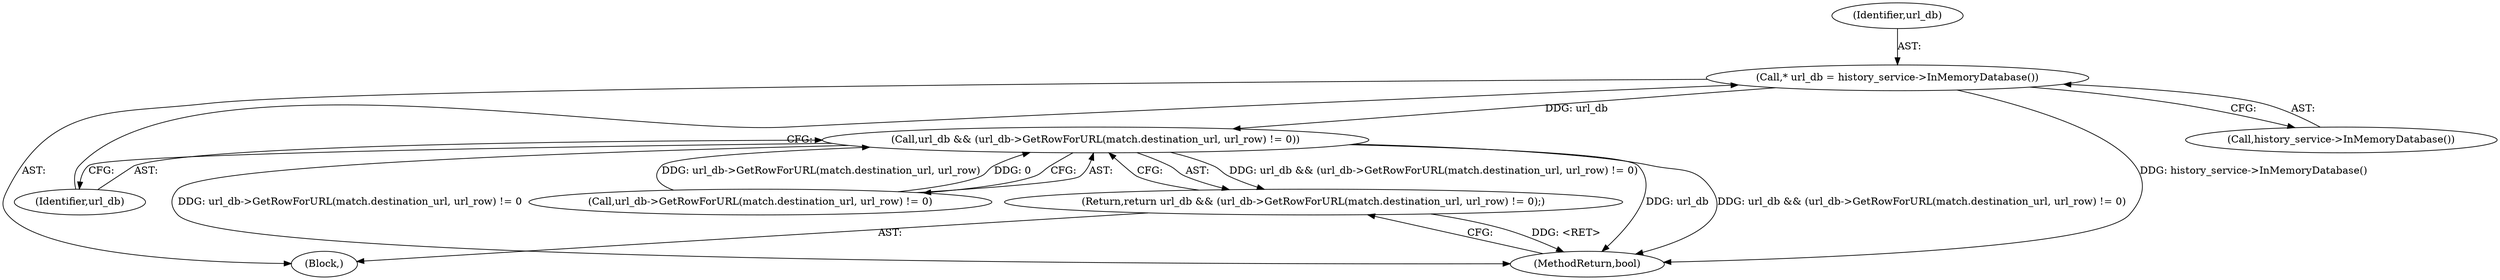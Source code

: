 digraph "1_Chrome_dbcfe72cb16222c9f7e7907fcc5f35b27cc25331@pointer" {
"1000118" [label="(Call,* url_db = history_service->InMemoryDatabase())"];
"1000122" [label="(Call,url_db && (url_db->GetRowForURL(match.destination_url, url_row) != 0))"];
"1000121" [label="(Return,return url_db && (url_db->GetRowForURL(match.destination_url, url_row) != 0);)"];
"1000104" [label="(Block,)"];
"1000118" [label="(Call,* url_db = history_service->InMemoryDatabase())"];
"1000131" [label="(MethodReturn,bool)"];
"1000120" [label="(Call,history_service->InMemoryDatabase())"];
"1000119" [label="(Identifier,url_db)"];
"1000123" [label="(Identifier,url_db)"];
"1000121" [label="(Return,return url_db && (url_db->GetRowForURL(match.destination_url, url_row) != 0);)"];
"1000124" [label="(Call,url_db->GetRowForURL(match.destination_url, url_row) != 0)"];
"1000122" [label="(Call,url_db && (url_db->GetRowForURL(match.destination_url, url_row) != 0))"];
"1000118" -> "1000104"  [label="AST: "];
"1000118" -> "1000120"  [label="CFG: "];
"1000119" -> "1000118"  [label="AST: "];
"1000120" -> "1000118"  [label="AST: "];
"1000123" -> "1000118"  [label="CFG: "];
"1000118" -> "1000131"  [label="DDG: history_service->InMemoryDatabase()"];
"1000118" -> "1000122"  [label="DDG: url_db"];
"1000122" -> "1000121"  [label="AST: "];
"1000122" -> "1000123"  [label="CFG: "];
"1000122" -> "1000124"  [label="CFG: "];
"1000123" -> "1000122"  [label="AST: "];
"1000124" -> "1000122"  [label="AST: "];
"1000121" -> "1000122"  [label="CFG: "];
"1000122" -> "1000131"  [label="DDG: url_db"];
"1000122" -> "1000131"  [label="DDG: url_db && (url_db->GetRowForURL(match.destination_url, url_row) != 0)"];
"1000122" -> "1000131"  [label="DDG: url_db->GetRowForURL(match.destination_url, url_row) != 0"];
"1000122" -> "1000121"  [label="DDG: url_db && (url_db->GetRowForURL(match.destination_url, url_row) != 0)"];
"1000124" -> "1000122"  [label="DDG: url_db->GetRowForURL(match.destination_url, url_row)"];
"1000124" -> "1000122"  [label="DDG: 0"];
"1000121" -> "1000104"  [label="AST: "];
"1000131" -> "1000121"  [label="CFG: "];
"1000121" -> "1000131"  [label="DDG: <RET>"];
}
